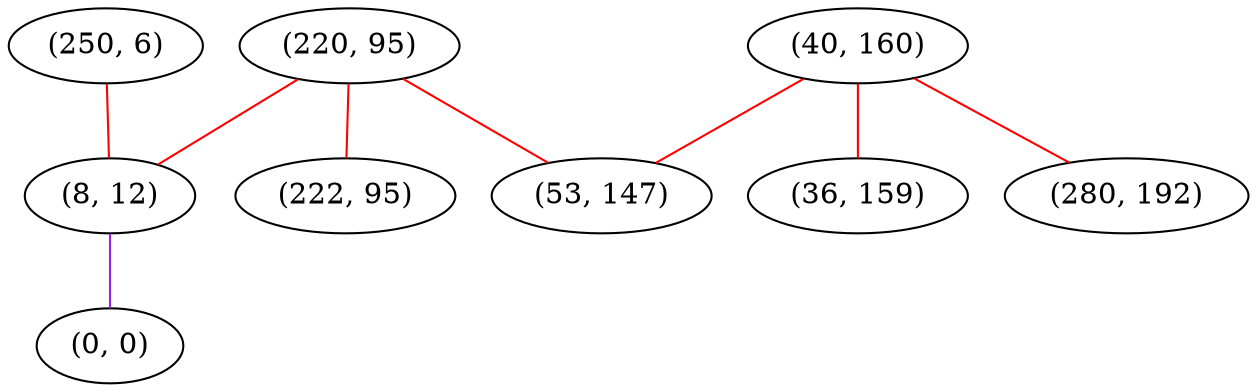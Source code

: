 graph "" {
"(220, 95)";
"(250, 6)";
"(8, 12)";
"(40, 160)";
"(0, 0)";
"(222, 95)";
"(36, 159)";
"(280, 192)";
"(53, 147)";
"(220, 95)" -- "(8, 12)"  [color=red, key=0, weight=1];
"(220, 95)" -- "(222, 95)"  [color=red, key=0, weight=1];
"(220, 95)" -- "(53, 147)"  [color=red, key=0, weight=1];
"(250, 6)" -- "(8, 12)"  [color=red, key=0, weight=1];
"(8, 12)" -- "(0, 0)"  [color=purple, key=0, weight=4];
"(40, 160)" -- "(36, 159)"  [color=red, key=0, weight=1];
"(40, 160)" -- "(280, 192)"  [color=red, key=0, weight=1];
"(40, 160)" -- "(53, 147)"  [color=red, key=0, weight=1];
}

